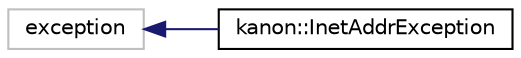 digraph "Graphical Class Hierarchy"
{
 // INTERACTIVE_SVG=YES
 // LATEX_PDF_SIZE
  bgcolor="transparent";
  edge [fontname="Helvetica",fontsize="10",labelfontname="Helvetica",labelfontsize="10"];
  node [fontname="Helvetica",fontsize="10",shape=record];
  rankdir="LR";
  Node23 [label="exception",height=0.2,width=0.4,color="grey75",tooltip=" "];
  Node23 -> Node0 [dir="back",color="midnightblue",fontsize="10",style="solid",fontname="Helvetica"];
  Node0 [label="kanon::InetAddrException",height=0.2,width=0.4,color="black",URL="$classkanon_1_1InetAddrException.html",tooltip=" "];
}
